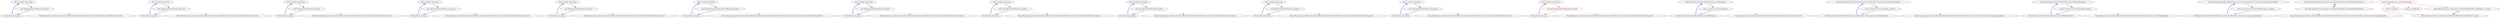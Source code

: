 digraph  {
n0 [label="Entry lambda expression", span="15-15", cluster="lambda expression"];
n1 [label="new EnglishNumberToWordsConverter()", span="15-15", cluster="lambda expression"];
n2 [label="Exit lambda expression", span="15-15", cluster="lambda expression"];
n3 [label="Entry Humanizer.Localisation.NumberToWords.EnglishNumberToWordsConverter.EnglishNumberToWordsConverter()", span="5-5", cluster="Humanizer.Localisation.NumberToWords.EnglishNumberToWordsConverter.EnglishNumberToWordsConverter()"];
n4 [label="Entry lambda expression", span="16-16", cluster="lambda expression"];
n5 [label="new ArabicNumberToWordsConverter()", span="16-16", cluster="lambda expression"];
n6 [label="Exit lambda expression", span="16-16", cluster="lambda expression"];
n7 [label="Entry Humanizer.Localisation.NumberToWords.ArabicNumberToWordsConverter.ArabicNumberToWordsConverter()", span="6-6", cluster="Humanizer.Localisation.NumberToWords.ArabicNumberToWordsConverter.ArabicNumberToWordsConverter()"];
n8 [label="Entry lambda expression", span="17-17", cluster="lambda expression"];
n9 [label="new FarsiNumberToWordsConverter()", span="17-17", cluster="lambda expression"];
n10 [label="Exit lambda expression", span="17-17", cluster="lambda expression"];
n11 [label="Entry Humanizer.Localisation.NumberToWords.FarsiNumberToWordsConverter.FarsiNumberToWordsConverter()", span="5-5", cluster="Humanizer.Localisation.NumberToWords.FarsiNumberToWordsConverter.FarsiNumberToWordsConverter()"];
n12 [label="Entry lambda expression", span="18-18", cluster="lambda expression"];
n13 [label="new SpanishNumberToWordsConverter()", span="18-18", cluster="lambda expression"];
n14 [label="Exit lambda expression", span="18-18", cluster="lambda expression"];
n15 [label="Entry Humanizer.Localisation.NumberToWords.SpanishNumberToWordsConverter.SpanishNumberToWordsConverter()", span="5-5", cluster="Humanizer.Localisation.NumberToWords.SpanishNumberToWordsConverter.SpanishNumberToWordsConverter()"];
n16 [label="Entry lambda expression", span="19-19", cluster="lambda expression"];
n17 [label="new PolishNumberToWordsConverter()", span="19-19", cluster="lambda expression"];
n18 [label="Exit lambda expression", span="19-19", cluster="lambda expression"];
n19 [label="Entry Humanizer.Localisation.NumberToWords.PolishNumberToWordsConverter.PolishNumberToWordsConverter()", span="4-4", cluster="Humanizer.Localisation.NumberToWords.PolishNumberToWordsConverter.PolishNumberToWordsConverter()"];
n20 [label="Entry lambda expression", span="20-20", cluster="lambda expression"];
n21 [label="new BrazilianPortugueseNumberToWordsConverter()", span="20-20", cluster="lambda expression"];
n22 [label="Exit lambda expression", span="20-20", cluster="lambda expression"];
n23 [label="Entry Humanizer.Localisation.NumberToWords.BrazilianPortugueseNumberToWordsConverter.BrazilianPortugueseNumberToWordsConverter()", span="5-5", cluster="Humanizer.Localisation.NumberToWords.BrazilianPortugueseNumberToWordsConverter.BrazilianPortugueseNumberToWordsConverter()"];
n24 [label="Entry lambda expression", span="21-21", cluster="lambda expression"];
n25 [label="new RussianNumberToWordsConverter()", span="21-21", cluster="lambda expression"];
n26 [label="Exit lambda expression", span="21-21", cluster="lambda expression"];
n27 [label="Entry Humanizer.Localisation.NumberToWords.RussianNumberToWordsConverter.RussianNumberToWordsConverter()", span="6-6", cluster="Humanizer.Localisation.NumberToWords.RussianNumberToWordsConverter.RussianNumberToWordsConverter()"];
n28 [label="Entry lambda expression", span="22-22", cluster="lambda expression"];
n29 [label="new FrenchNumberToWordsConverter()", span="22-22", cluster="lambda expression"];
n30 [label="Exit lambda expression", span="22-22", cluster="lambda expression"];
n31 [label="Entry Humanizer.Localisation.NumberToWords.FrenchNumberToWordsConverter.FrenchNumberToWordsConverter()", span="5-5", cluster="Humanizer.Localisation.NumberToWords.FrenchNumberToWordsConverter.FrenchNumberToWordsConverter()"];
n32 [label="Entry lambda expression", span="23-23", cluster="lambda expression"];
n33 [label="new DutchNumberToWordsConverter()", span="23-23", cluster="lambda expression"];
n34 [label="Exit lambda expression", span="23-23", cluster="lambda expression"];
n35 [label="Entry Humanizer.Localisation.NumberToWords.DutchNumberToWordsConverter.DutchNumberToWordsConverter()", span="11-11", cluster="Humanizer.Localisation.NumberToWords.DutchNumberToWordsConverter.DutchNumberToWordsConverter()"];
n36 [label="Entry lambda expression", span="24-24", cluster="lambda expression"];
n37 [label="new HebrewNumberToWordsConverter()", span="24-24", cluster="lambda expression"];
n38 [label="Exit lambda expression", span="24-24", cluster="lambda expression"];
n39 [label="Entry Humanizer.Localisation.NumberToWords.HebrewNumberToWordsConverter.HebrewNumberToWordsConverter()", span="5-5", cluster="Humanizer.Localisation.NumberToWords.HebrewNumberToWordsConverter.HebrewNumberToWordsConverter()"];
n40 [label="Entry lambda expression", span="25-25", cluster="lambda expression"];
n41 [label="new GermanNumberToWordsConverter()", span="25-25", cluster="lambda expression"];
n42 [label="Exit lambda expression", span="25-25", cluster="lambda expression"];
n43 [label="Entry Humanizer.Localisation.NumberToWords.GermanNumberToWordsConverter.GermanNumberToWordsConverter()", span="4-4", cluster="Humanizer.Localisation.NumberToWords.GermanNumberToWordsConverter.GermanNumberToWordsConverter()"];
n44 [label="Entry lambda expression", span="26-26", cluster="lambda expression"];
n45 [label="new SlovenianNumberToWordsConverter()", span="26-26", cluster="lambda expression", color=red, community=0];
n46 [label="Exit lambda expression", span="26-26", cluster="lambda expression"];
n47 [label="Entry Humanizer.Localisation.NumberToWords.SlovenianNumberToWordsConverter.SlovenianNumberToWordsConverter()", span="4-4", cluster="Humanizer.Localisation.NumberToWords.SlovenianNumberToWordsConverter.SlovenianNumberToWordsConverter()"];
n48 [label="Entry Humanizer.NumberToWordsExtension.ToWords(int)", span="34-34", cluster="Humanizer.NumberToWordsExtension.ToWords(int)"];
n49 [label="return Converter.Convert(number);", span="36-36", cluster="Humanizer.NumberToWordsExtension.ToWords(int)"];
n50 [label="Exit Humanizer.NumberToWordsExtension.ToWords(int)", span="34-34", cluster="Humanizer.NumberToWordsExtension.ToWords(int)"];
n51 [label="Entry Humanizer.Localisation.NumberToWords.DefaultNumberToWordsConverter.Convert(int)", span="22-22", cluster="Humanizer.Localisation.NumberToWords.DefaultNumberToWordsConverter.Convert(int)"];
n52 [label="Entry Humanizer.NumberToWordsExtension.ToWords(int, Humanizer.GrammaticalGender)", span="58-58", cluster="Humanizer.NumberToWordsExtension.ToWords(int, Humanizer.GrammaticalGender)"];
n53 [label="return Converter.Convert(number, gender);", span="60-60", cluster="Humanizer.NumberToWordsExtension.ToWords(int, Humanizer.GrammaticalGender)"];
n54 [label="Exit Humanizer.NumberToWordsExtension.ToWords(int, Humanizer.GrammaticalGender)", span="58-58", cluster="Humanizer.NumberToWordsExtension.ToWords(int, Humanizer.GrammaticalGender)"];
n55 [label="Entry Humanizer.Localisation.NumberToWords.DefaultNumberToWordsConverter.Convert(int, Humanizer.GrammaticalGender)", span="12-12", cluster="Humanizer.Localisation.NumberToWords.DefaultNumberToWordsConverter.Convert(int, Humanizer.GrammaticalGender)"];
n56 [label="Entry Humanizer.NumberToWordsExtension.ToOrdinalWords(int)", span="68-68", cluster="Humanizer.NumberToWordsExtension.ToOrdinalWords(int)"];
n57 [label="return Converter.ConvertToOrdinal(number);", span="70-70", cluster="Humanizer.NumberToWordsExtension.ToOrdinalWords(int)"];
n58 [label="Exit Humanizer.NumberToWordsExtension.ToOrdinalWords(int)", span="68-68", cluster="Humanizer.NumberToWordsExtension.ToOrdinalWords(int)"];
n59 [label="Entry Humanizer.Localisation.NumberToWords.DefaultNumberToWordsConverter.ConvertToOrdinal(int)", span="45-45", cluster="Humanizer.Localisation.NumberToWords.DefaultNumberToWordsConverter.ConvertToOrdinal(int)"];
n60 [label="Entry Humanizer.NumberToWordsExtension.ToOrdinalWords(int, Humanizer.GrammaticalGender)", span="81-81", cluster="Humanizer.NumberToWordsExtension.ToOrdinalWords(int, Humanizer.GrammaticalGender)"];
n61 [label="return Converter.ConvertToOrdinal(number, gender);", span="83-83", cluster="Humanizer.NumberToWordsExtension.ToOrdinalWords(int, Humanizer.GrammaticalGender)"];
n62 [label="Exit Humanizer.NumberToWordsExtension.ToOrdinalWords(int, Humanizer.GrammaticalGender)", span="81-81", cluster="Humanizer.NumberToWordsExtension.ToOrdinalWords(int, Humanizer.GrammaticalGender)"];
n63 [label="Entry Humanizer.Localisation.NumberToWords.DefaultNumberToWordsConverter.ConvertToOrdinal(int, Humanizer.GrammaticalGender)", span="35-35", cluster="Humanizer.Localisation.NumberToWords.DefaultNumberToWordsConverter.ConvertToOrdinal(int, Humanizer.GrammaticalGender)"];
m0_0 [label="Entry Humanizer.Tests.Localisation.sl.NumberToWordsTests.NumberToWordsTests()", span="7-7", cluster="Humanizer.Tests.Localisation.sl.NumberToWordsTests.NumberToWordsTests()", file="NumberToWordsTests.cs"];
m0_1 [label="Exit Humanizer.Tests.Localisation.sl.NumberToWordsTests.NumberToWordsTests()", span="7-7", cluster="Humanizer.Tests.Localisation.sl.NumberToWordsTests.NumberToWordsTests()", file="NumberToWordsTests.cs"];
m0_6 [label="Entry Unk.Equal", span="", cluster="Unk.Equal", file="NumberToWordsTests.cs"];
m0_5 [label="Entry int.ToWords()", span="34-34", cluster="int.ToWords()", file="NumberToWordsTests.cs"];
m0_2 [label="Entry Humanizer.Tests.Localisation.sl.NumberToWordsTests.ToWords(int, string)", span="50-50", cluster="Humanizer.Tests.Localisation.sl.NumberToWordsTests.ToWords(int, string)", file="NumberToWordsTests.cs"];
m0_3 [label="Assert.Equal(expected, number.ToWords())", span="52-52", cluster="Humanizer.Tests.Localisation.sl.NumberToWordsTests.ToWords(int, string)", color=red, community=0, file="NumberToWordsTests.cs"];
m0_4 [label="Exit Humanizer.Tests.Localisation.sl.NumberToWordsTests.ToWords(int, string)", span="50-50", cluster="Humanizer.Tests.Localisation.sl.NumberToWordsTests.ToWords(int, string)", file="NumberToWordsTests.cs"];
n0 -> n1  [key=0, style=solid];
n1 -> n2  [key=0, style=solid];
n1 -> n3  [key=2, style=dotted];
n2 -> n0  [key=0, style=bold, color=blue];
n4 -> n5  [key=0, style=solid];
n5 -> n6  [key=0, style=solid];
n5 -> n7  [key=2, style=dotted];
n6 -> n4  [key=0, style=bold, color=blue];
n8 -> n9  [key=0, style=solid];
n9 -> n10  [key=0, style=solid];
n9 -> n11  [key=2, style=dotted];
n10 -> n8  [key=0, style=bold, color=blue];
n12 -> n13  [key=0, style=solid];
n13 -> n14  [key=0, style=solid];
n13 -> n15  [key=2, style=dotted];
n14 -> n12  [key=0, style=bold, color=blue];
n16 -> n17  [key=0, style=solid];
n17 -> n18  [key=0, style=solid];
n17 -> n19  [key=2, style=dotted];
n18 -> n16  [key=0, style=bold, color=blue];
n20 -> n21  [key=0, style=solid];
n21 -> n22  [key=0, style=solid];
n21 -> n23  [key=2, style=dotted];
n22 -> n20  [key=0, style=bold, color=blue];
n24 -> n25  [key=0, style=solid];
n25 -> n26  [key=0, style=solid];
n25 -> n27  [key=2, style=dotted];
n26 -> n24  [key=0, style=bold, color=blue];
n28 -> n29  [key=0, style=solid];
n29 -> n30  [key=0, style=solid];
n29 -> n31  [key=2, style=dotted];
n30 -> n28  [key=0, style=bold, color=blue];
n32 -> n33  [key=0, style=solid];
n33 -> n34  [key=0, style=solid];
n33 -> n35  [key=2, style=dotted];
n34 -> n32  [key=0, style=bold, color=blue];
n36 -> n37  [key=0, style=solid];
n37 -> n38  [key=0, style=solid];
n37 -> n39  [key=2, style=dotted];
n38 -> n36  [key=0, style=bold, color=blue];
n40 -> n41  [key=0, style=solid];
n41 -> n42  [key=0, style=solid];
n41 -> n43  [key=2, style=dotted];
n42 -> n40  [key=0, style=bold, color=blue];
n44 -> n45  [key=0, style=solid, color=red];
n45 -> n46  [key=0, style=solid, color=red];
n45 -> n47  [key=2, style=dotted, color=red];
n46 -> n44  [key=0, style=bold, color=blue];
n48 -> n49  [key=0, style=solid];
n49 -> n50  [key=0, style=solid];
n49 -> n51  [key=2, style=dotted];
n50 -> n48  [key=0, style=bold, color=blue];
n52 -> n53  [key=0, style=solid];
n53 -> n54  [key=0, style=solid];
n53 -> n55  [key=2, style=dotted];
n54 -> n52  [key=0, style=bold, color=blue];
n56 -> n57  [key=0, style=solid];
n57 -> n58  [key=0, style=solid];
n57 -> n59  [key=2, style=dotted];
n58 -> n56  [key=0, style=bold, color=blue];
n60 -> n61  [key=0, style=solid];
n61 -> n62  [key=0, style=solid];
n61 -> n63  [key=2, style=dotted];
n62 -> n60  [key=0, style=bold, color=blue];
m0_0 -> m0_1  [key=0, style=solid];
m0_1 -> m0_0  [key=0, style=bold, color=blue];
m0_2 -> m0_3  [key=0, style=solid, color=red];
m0_3 -> m0_4  [key=0, style=solid, color=red];
m0_3 -> m0_5  [key=2, style=dotted, color=red];
m0_3 -> m0_6  [key=2, style=dotted, color=red];
m0_4 -> m0_2  [key=0, style=bold, color=blue];
}
